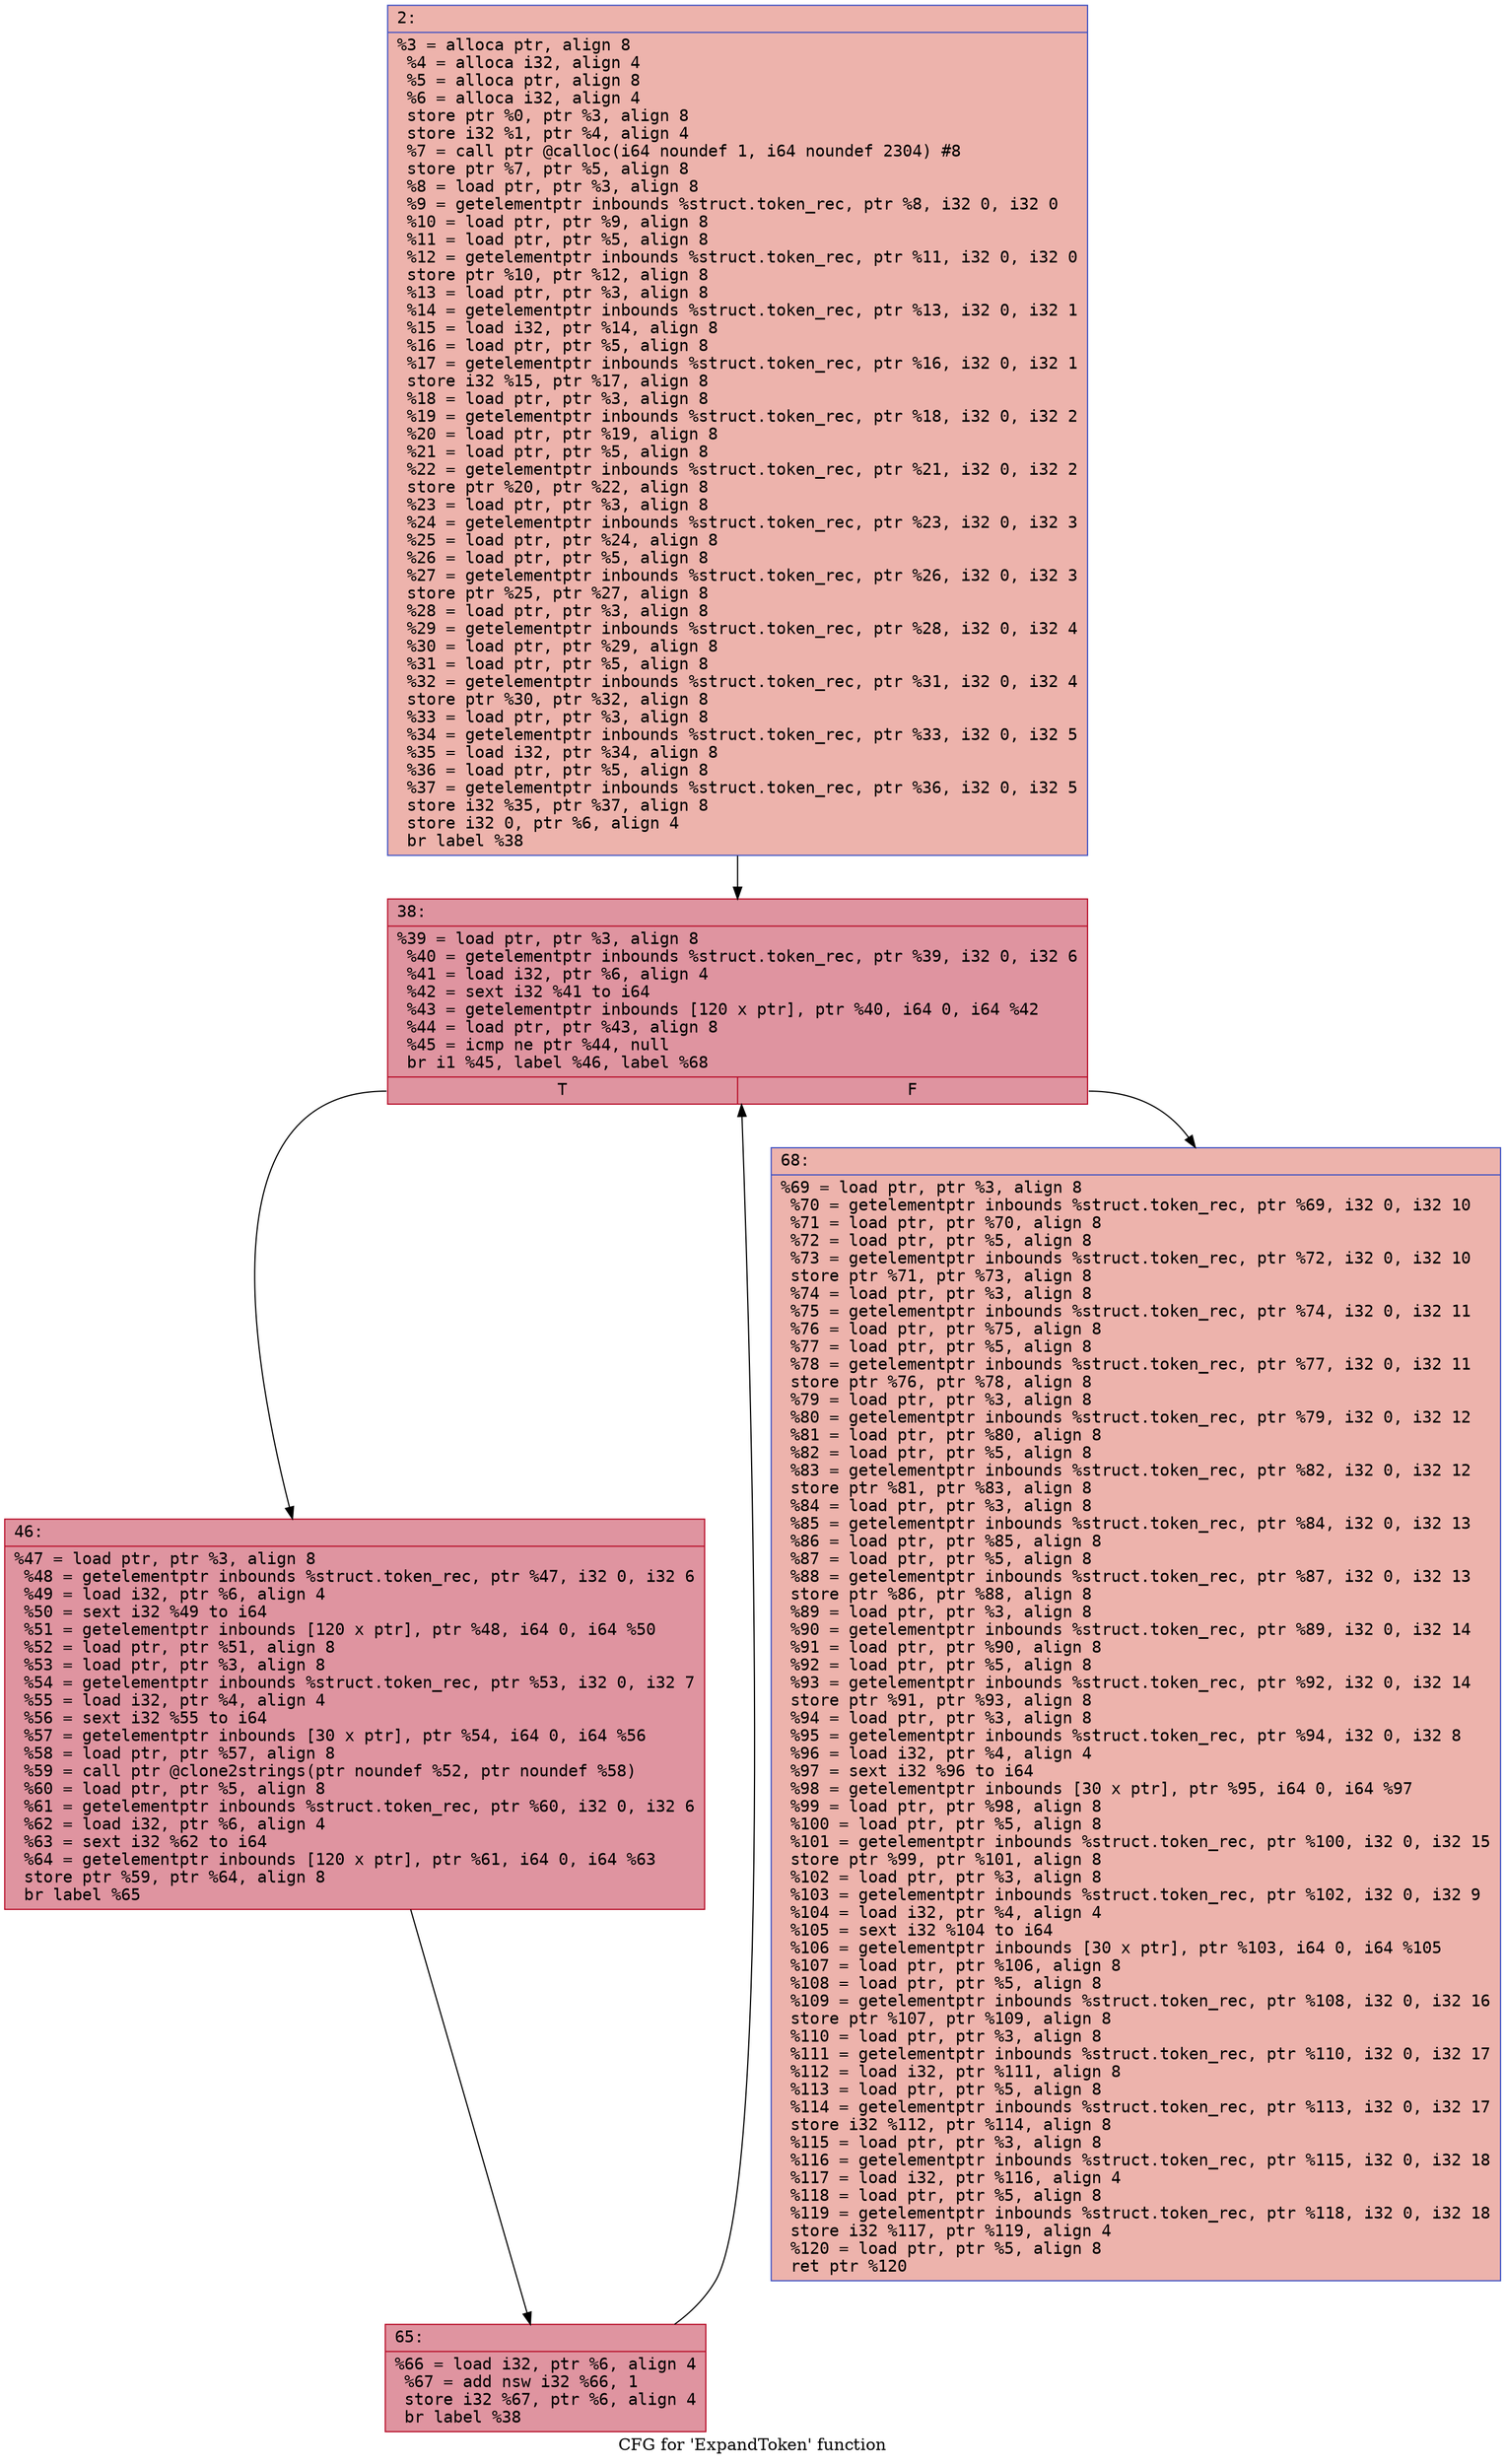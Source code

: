 digraph "CFG for 'ExpandToken' function" {
	label="CFG for 'ExpandToken' function";

	Node0x6000005a3610 [shape=record,color="#3d50c3ff", style=filled, fillcolor="#d6524470" fontname="Courier",label="{2:\l|  %3 = alloca ptr, align 8\l  %4 = alloca i32, align 4\l  %5 = alloca ptr, align 8\l  %6 = alloca i32, align 4\l  store ptr %0, ptr %3, align 8\l  store i32 %1, ptr %4, align 4\l  %7 = call ptr @calloc(i64 noundef 1, i64 noundef 2304) #8\l  store ptr %7, ptr %5, align 8\l  %8 = load ptr, ptr %3, align 8\l  %9 = getelementptr inbounds %struct.token_rec, ptr %8, i32 0, i32 0\l  %10 = load ptr, ptr %9, align 8\l  %11 = load ptr, ptr %5, align 8\l  %12 = getelementptr inbounds %struct.token_rec, ptr %11, i32 0, i32 0\l  store ptr %10, ptr %12, align 8\l  %13 = load ptr, ptr %3, align 8\l  %14 = getelementptr inbounds %struct.token_rec, ptr %13, i32 0, i32 1\l  %15 = load i32, ptr %14, align 8\l  %16 = load ptr, ptr %5, align 8\l  %17 = getelementptr inbounds %struct.token_rec, ptr %16, i32 0, i32 1\l  store i32 %15, ptr %17, align 8\l  %18 = load ptr, ptr %3, align 8\l  %19 = getelementptr inbounds %struct.token_rec, ptr %18, i32 0, i32 2\l  %20 = load ptr, ptr %19, align 8\l  %21 = load ptr, ptr %5, align 8\l  %22 = getelementptr inbounds %struct.token_rec, ptr %21, i32 0, i32 2\l  store ptr %20, ptr %22, align 8\l  %23 = load ptr, ptr %3, align 8\l  %24 = getelementptr inbounds %struct.token_rec, ptr %23, i32 0, i32 3\l  %25 = load ptr, ptr %24, align 8\l  %26 = load ptr, ptr %5, align 8\l  %27 = getelementptr inbounds %struct.token_rec, ptr %26, i32 0, i32 3\l  store ptr %25, ptr %27, align 8\l  %28 = load ptr, ptr %3, align 8\l  %29 = getelementptr inbounds %struct.token_rec, ptr %28, i32 0, i32 4\l  %30 = load ptr, ptr %29, align 8\l  %31 = load ptr, ptr %5, align 8\l  %32 = getelementptr inbounds %struct.token_rec, ptr %31, i32 0, i32 4\l  store ptr %30, ptr %32, align 8\l  %33 = load ptr, ptr %3, align 8\l  %34 = getelementptr inbounds %struct.token_rec, ptr %33, i32 0, i32 5\l  %35 = load i32, ptr %34, align 8\l  %36 = load ptr, ptr %5, align 8\l  %37 = getelementptr inbounds %struct.token_rec, ptr %36, i32 0, i32 5\l  store i32 %35, ptr %37, align 8\l  store i32 0, ptr %6, align 4\l  br label %38\l}"];
	Node0x6000005a3610 -> Node0x6000005a3660[tooltip="2 -> 38\nProbability 100.00%" ];
	Node0x6000005a3660 [shape=record,color="#b70d28ff", style=filled, fillcolor="#b70d2870" fontname="Courier",label="{38:\l|  %39 = load ptr, ptr %3, align 8\l  %40 = getelementptr inbounds %struct.token_rec, ptr %39, i32 0, i32 6\l  %41 = load i32, ptr %6, align 4\l  %42 = sext i32 %41 to i64\l  %43 = getelementptr inbounds [120 x ptr], ptr %40, i64 0, i64 %42\l  %44 = load ptr, ptr %43, align 8\l  %45 = icmp ne ptr %44, null\l  br i1 %45, label %46, label %68\l|{<s0>T|<s1>F}}"];
	Node0x6000005a3660:s0 -> Node0x6000005a36b0[tooltip="38 -> 46\nProbability 96.88%" ];
	Node0x6000005a3660:s1 -> Node0x6000005a3750[tooltip="38 -> 68\nProbability 3.12%" ];
	Node0x6000005a36b0 [shape=record,color="#b70d28ff", style=filled, fillcolor="#b70d2870" fontname="Courier",label="{46:\l|  %47 = load ptr, ptr %3, align 8\l  %48 = getelementptr inbounds %struct.token_rec, ptr %47, i32 0, i32 6\l  %49 = load i32, ptr %6, align 4\l  %50 = sext i32 %49 to i64\l  %51 = getelementptr inbounds [120 x ptr], ptr %48, i64 0, i64 %50\l  %52 = load ptr, ptr %51, align 8\l  %53 = load ptr, ptr %3, align 8\l  %54 = getelementptr inbounds %struct.token_rec, ptr %53, i32 0, i32 7\l  %55 = load i32, ptr %4, align 4\l  %56 = sext i32 %55 to i64\l  %57 = getelementptr inbounds [30 x ptr], ptr %54, i64 0, i64 %56\l  %58 = load ptr, ptr %57, align 8\l  %59 = call ptr @clone2strings(ptr noundef %52, ptr noundef %58)\l  %60 = load ptr, ptr %5, align 8\l  %61 = getelementptr inbounds %struct.token_rec, ptr %60, i32 0, i32 6\l  %62 = load i32, ptr %6, align 4\l  %63 = sext i32 %62 to i64\l  %64 = getelementptr inbounds [120 x ptr], ptr %61, i64 0, i64 %63\l  store ptr %59, ptr %64, align 8\l  br label %65\l}"];
	Node0x6000005a36b0 -> Node0x6000005a3700[tooltip="46 -> 65\nProbability 100.00%" ];
	Node0x6000005a3700 [shape=record,color="#b70d28ff", style=filled, fillcolor="#b70d2870" fontname="Courier",label="{65:\l|  %66 = load i32, ptr %6, align 4\l  %67 = add nsw i32 %66, 1\l  store i32 %67, ptr %6, align 4\l  br label %38\l}"];
	Node0x6000005a3700 -> Node0x6000005a3660[tooltip="65 -> 38\nProbability 100.00%" ];
	Node0x6000005a3750 [shape=record,color="#3d50c3ff", style=filled, fillcolor="#d6524470" fontname="Courier",label="{68:\l|  %69 = load ptr, ptr %3, align 8\l  %70 = getelementptr inbounds %struct.token_rec, ptr %69, i32 0, i32 10\l  %71 = load ptr, ptr %70, align 8\l  %72 = load ptr, ptr %5, align 8\l  %73 = getelementptr inbounds %struct.token_rec, ptr %72, i32 0, i32 10\l  store ptr %71, ptr %73, align 8\l  %74 = load ptr, ptr %3, align 8\l  %75 = getelementptr inbounds %struct.token_rec, ptr %74, i32 0, i32 11\l  %76 = load ptr, ptr %75, align 8\l  %77 = load ptr, ptr %5, align 8\l  %78 = getelementptr inbounds %struct.token_rec, ptr %77, i32 0, i32 11\l  store ptr %76, ptr %78, align 8\l  %79 = load ptr, ptr %3, align 8\l  %80 = getelementptr inbounds %struct.token_rec, ptr %79, i32 0, i32 12\l  %81 = load ptr, ptr %80, align 8\l  %82 = load ptr, ptr %5, align 8\l  %83 = getelementptr inbounds %struct.token_rec, ptr %82, i32 0, i32 12\l  store ptr %81, ptr %83, align 8\l  %84 = load ptr, ptr %3, align 8\l  %85 = getelementptr inbounds %struct.token_rec, ptr %84, i32 0, i32 13\l  %86 = load ptr, ptr %85, align 8\l  %87 = load ptr, ptr %5, align 8\l  %88 = getelementptr inbounds %struct.token_rec, ptr %87, i32 0, i32 13\l  store ptr %86, ptr %88, align 8\l  %89 = load ptr, ptr %3, align 8\l  %90 = getelementptr inbounds %struct.token_rec, ptr %89, i32 0, i32 14\l  %91 = load ptr, ptr %90, align 8\l  %92 = load ptr, ptr %5, align 8\l  %93 = getelementptr inbounds %struct.token_rec, ptr %92, i32 0, i32 14\l  store ptr %91, ptr %93, align 8\l  %94 = load ptr, ptr %3, align 8\l  %95 = getelementptr inbounds %struct.token_rec, ptr %94, i32 0, i32 8\l  %96 = load i32, ptr %4, align 4\l  %97 = sext i32 %96 to i64\l  %98 = getelementptr inbounds [30 x ptr], ptr %95, i64 0, i64 %97\l  %99 = load ptr, ptr %98, align 8\l  %100 = load ptr, ptr %5, align 8\l  %101 = getelementptr inbounds %struct.token_rec, ptr %100, i32 0, i32 15\l  store ptr %99, ptr %101, align 8\l  %102 = load ptr, ptr %3, align 8\l  %103 = getelementptr inbounds %struct.token_rec, ptr %102, i32 0, i32 9\l  %104 = load i32, ptr %4, align 4\l  %105 = sext i32 %104 to i64\l  %106 = getelementptr inbounds [30 x ptr], ptr %103, i64 0, i64 %105\l  %107 = load ptr, ptr %106, align 8\l  %108 = load ptr, ptr %5, align 8\l  %109 = getelementptr inbounds %struct.token_rec, ptr %108, i32 0, i32 16\l  store ptr %107, ptr %109, align 8\l  %110 = load ptr, ptr %3, align 8\l  %111 = getelementptr inbounds %struct.token_rec, ptr %110, i32 0, i32 17\l  %112 = load i32, ptr %111, align 8\l  %113 = load ptr, ptr %5, align 8\l  %114 = getelementptr inbounds %struct.token_rec, ptr %113, i32 0, i32 17\l  store i32 %112, ptr %114, align 8\l  %115 = load ptr, ptr %3, align 8\l  %116 = getelementptr inbounds %struct.token_rec, ptr %115, i32 0, i32 18\l  %117 = load i32, ptr %116, align 4\l  %118 = load ptr, ptr %5, align 8\l  %119 = getelementptr inbounds %struct.token_rec, ptr %118, i32 0, i32 18\l  store i32 %117, ptr %119, align 4\l  %120 = load ptr, ptr %5, align 8\l  ret ptr %120\l}"];
}
